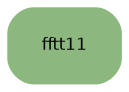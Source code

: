 digraph Tree {
node [shape=box, style="filled, rounded", fontname="helvetica", fontsize="8"] ;
edge [fontname="helvetica", fontsize="6"] ;
0 [label=<fftt11>, color="#8CB77F", fillcolor="#8CB77F"] ;
}
